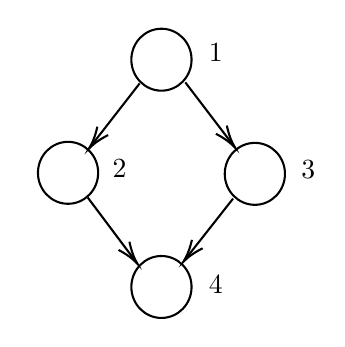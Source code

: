 

\tikzset{every picture/.style={line width=0.75pt}} %set default line width to 0.75pt

\begin{tikzpicture}[x=0.75pt,y=0.75pt,yscale=-1,xscale=1]
%uncomment if require: \path (0,354); %set diagram left start at 0, and has height of 354

%Shape: Ellipse [id:dp5902722181508269]
    \draw   (335.49,35.5) .. controls (335.49,27.25) and (341.98,20.57) .. (349.99,20.57) .. controls (358.01,20.57) and (364.5,27.25) .. (364.5,35.5) .. controls (364.5,43.74) and (358.01,50.42) .. (349.99,50.42) .. controls (341.98,50.42) and (335.49,43.74) .. (335.49,35.5) -- cycle ;
%Straight Lines [id:da6895571070255277]
    \draw    (339.5,46.92) -- (316.23,76.84) ;
    \draw [shift={(315,78.42)}, rotate = 307.87] [color={rgb, 255:red, 0; green, 0; blue, 0 }  ][line width=0.75]    (10.93,-3.29) .. controls (6.95,-1.4) and (3.31,-0.3) .. (0,0) .. controls (3.31,0.3) and (6.95,1.4) .. (10.93,3.29)   ;
%Straight Lines [id:da7985995140984912]
    \draw    (361.5,46.42) -- (384.29,76.33) ;
    \draw [shift={(385.5,77.92)}, rotate = 232.7] [color={rgb, 255:red, 0; green, 0; blue, 0 }  ][line width=0.75]    (10.93,-3.29) .. controls (6.95,-1.4) and (3.31,-0.3) .. (0,0) .. controls (3.31,0.3) and (6.95,1.4) .. (10.93,3.29)   ;
%Straight Lines [id:da042667119682203936]
    \draw    (314.5,101.92) -- (337.3,132.32) ;
    \draw [shift={(338.5,133.92)}, rotate = 233.13] [color={rgb, 255:red, 0; green, 0; blue, 0 }  ][line width=0.75]    (10.93,-3.29) .. controls (6.95,-1.4) and (3.31,-0.3) .. (0,0) .. controls (3.31,0.3) and (6.95,1.4) .. (10.93,3.29)   ;
%Straight Lines [id:da22772294013913075]
    \draw    (384.5,102.42) -- (361.74,131.34) ;
    \draw [shift={(360.5,132.92)}, rotate = 308.2] [color={rgb, 255:red, 0; green, 0; blue, 0 }  ][line width=0.75]    (10.93,-3.29) .. controls (6.95,-1.4) and (3.31,-0.3) .. (0,0) .. controls (3.31,0.3) and (6.95,1.4) .. (10.93,3.29)   ;
%Shape: Ellipse [id:dp6184810616943337]
    \draw   (290.49,90) .. controls (290.49,81.75) and (296.98,75.07) .. (304.99,75.07) .. controls (313.01,75.07) and (319.5,81.75) .. (319.5,90) .. controls (319.5,98.24) and (313.01,104.92) .. (304.99,104.92) .. controls (296.98,104.92) and (290.49,98.24) .. (290.49,90) -- cycle ;
%Shape: Ellipse [id:dp43630596388027465]
    \draw   (380.49,90.5) .. controls (380.49,82.25) and (386.98,75.57) .. (394.99,75.57) .. controls (403.01,75.57) and (409.5,82.25) .. (409.5,90.5) .. controls (409.5,98.74) and (403.01,105.42) .. (394.99,105.42) .. controls (386.98,105.42) and (380.49,98.74) .. (380.49,90.5) -- cycle ;
%Shape: Ellipse [id:dp8150794274595761]
    \draw   (335.49,145) .. controls (335.49,136.75) and (341.98,130.07) .. (349.99,130.07) .. controls (358.01,130.07) and (364.5,136.75) .. (364.5,145) .. controls (364.5,153.24) and (358.01,159.92) .. (349.99,159.92) .. controls (341.98,159.92) and (335.49,153.24) .. (335.49,145) -- cycle ;

% Text Node
    \draw (371.31,26.27) node [anchor=north west][inner sep=0.75pt]   [align=left] {1};
% Text Node
    \draw (415.9,82.7) node [anchor=north west][inner sep=0.75pt]  [font=\normalsize] [align=left] {3};
% Text Node
    \draw (324.94,82.2) node [anchor=north west][inner sep=0.75pt]   [align=left] {2};
% Text Node
    \draw (371.33,138.12) node [anchor=north west][inner sep=0.75pt]  [font=\normalsize] [align=left] {4};


\end{tikzpicture}
